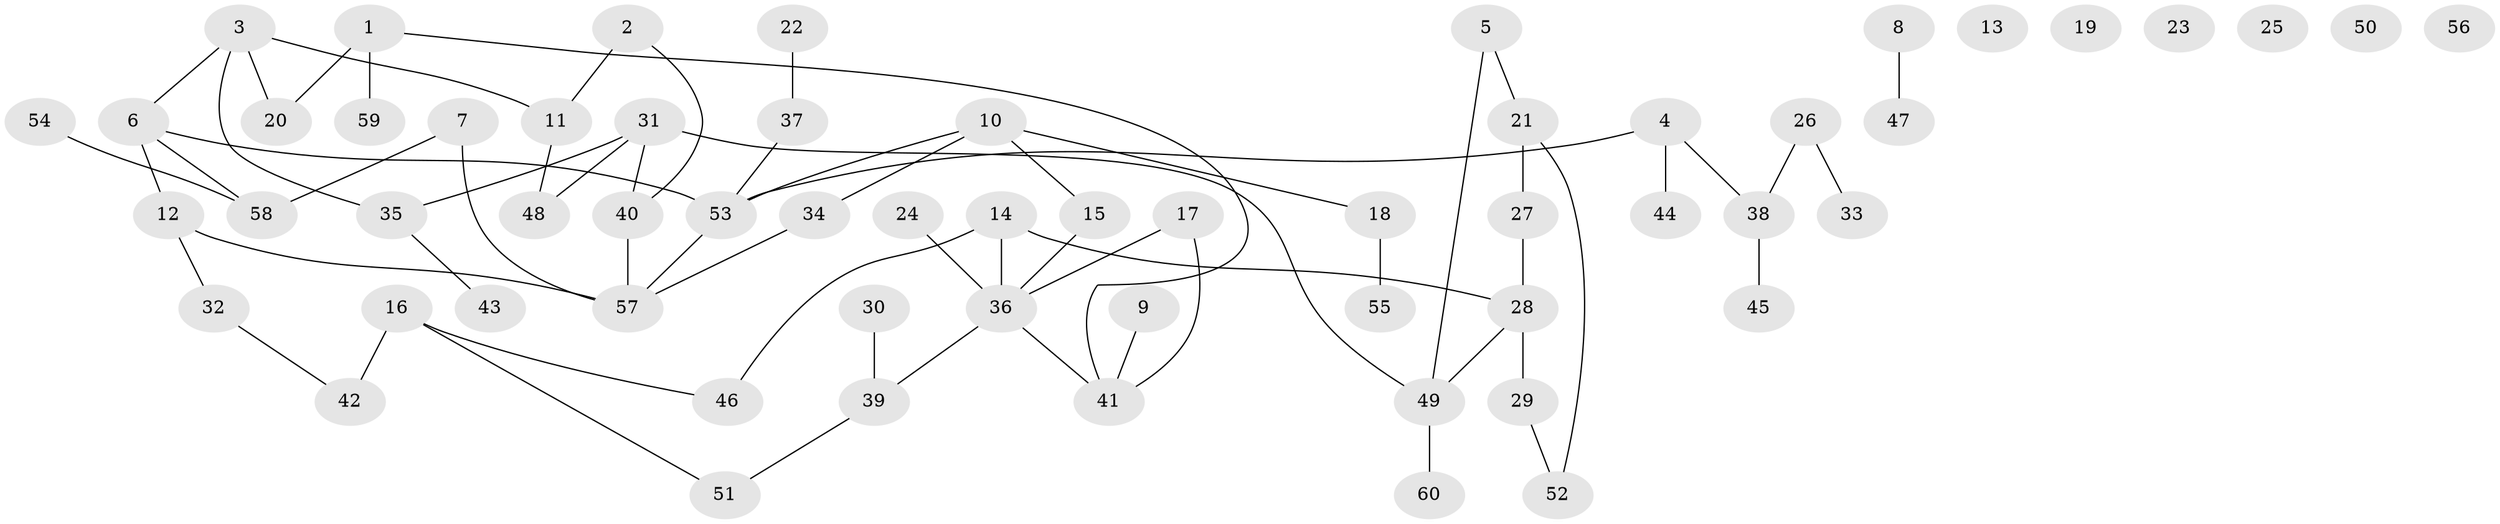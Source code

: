 // coarse degree distribution, {2: 0.30952380952380953, 4: 0.09523809523809523, 8: 0.023809523809523808, 1: 0.21428571428571427, 3: 0.16666666666666666, 0: 0.14285714285714285, 6: 0.047619047619047616}
// Generated by graph-tools (version 1.1) at 2025/16/03/04/25 18:16:34]
// undirected, 60 vertices, 65 edges
graph export_dot {
graph [start="1"]
  node [color=gray90,style=filled];
  1;
  2;
  3;
  4;
  5;
  6;
  7;
  8;
  9;
  10;
  11;
  12;
  13;
  14;
  15;
  16;
  17;
  18;
  19;
  20;
  21;
  22;
  23;
  24;
  25;
  26;
  27;
  28;
  29;
  30;
  31;
  32;
  33;
  34;
  35;
  36;
  37;
  38;
  39;
  40;
  41;
  42;
  43;
  44;
  45;
  46;
  47;
  48;
  49;
  50;
  51;
  52;
  53;
  54;
  55;
  56;
  57;
  58;
  59;
  60;
  1 -- 20;
  1 -- 41;
  1 -- 59;
  2 -- 11;
  2 -- 40;
  3 -- 6;
  3 -- 11;
  3 -- 20;
  3 -- 35;
  4 -- 38;
  4 -- 44;
  4 -- 53;
  5 -- 21;
  5 -- 49;
  6 -- 12;
  6 -- 53;
  6 -- 58;
  7 -- 57;
  7 -- 58;
  8 -- 47;
  9 -- 41;
  10 -- 15;
  10 -- 18;
  10 -- 34;
  10 -- 53;
  11 -- 48;
  12 -- 32;
  12 -- 57;
  14 -- 28;
  14 -- 36;
  14 -- 46;
  15 -- 36;
  16 -- 42;
  16 -- 46;
  16 -- 51;
  17 -- 36;
  17 -- 41;
  18 -- 55;
  21 -- 27;
  21 -- 52;
  22 -- 37;
  24 -- 36;
  26 -- 33;
  26 -- 38;
  27 -- 28;
  28 -- 29;
  28 -- 49;
  29 -- 52;
  30 -- 39;
  31 -- 35;
  31 -- 40;
  31 -- 48;
  31 -- 49;
  32 -- 42;
  34 -- 57;
  35 -- 43;
  36 -- 39;
  36 -- 41;
  37 -- 53;
  38 -- 45;
  39 -- 51;
  40 -- 57;
  49 -- 60;
  53 -- 57;
  54 -- 58;
}
